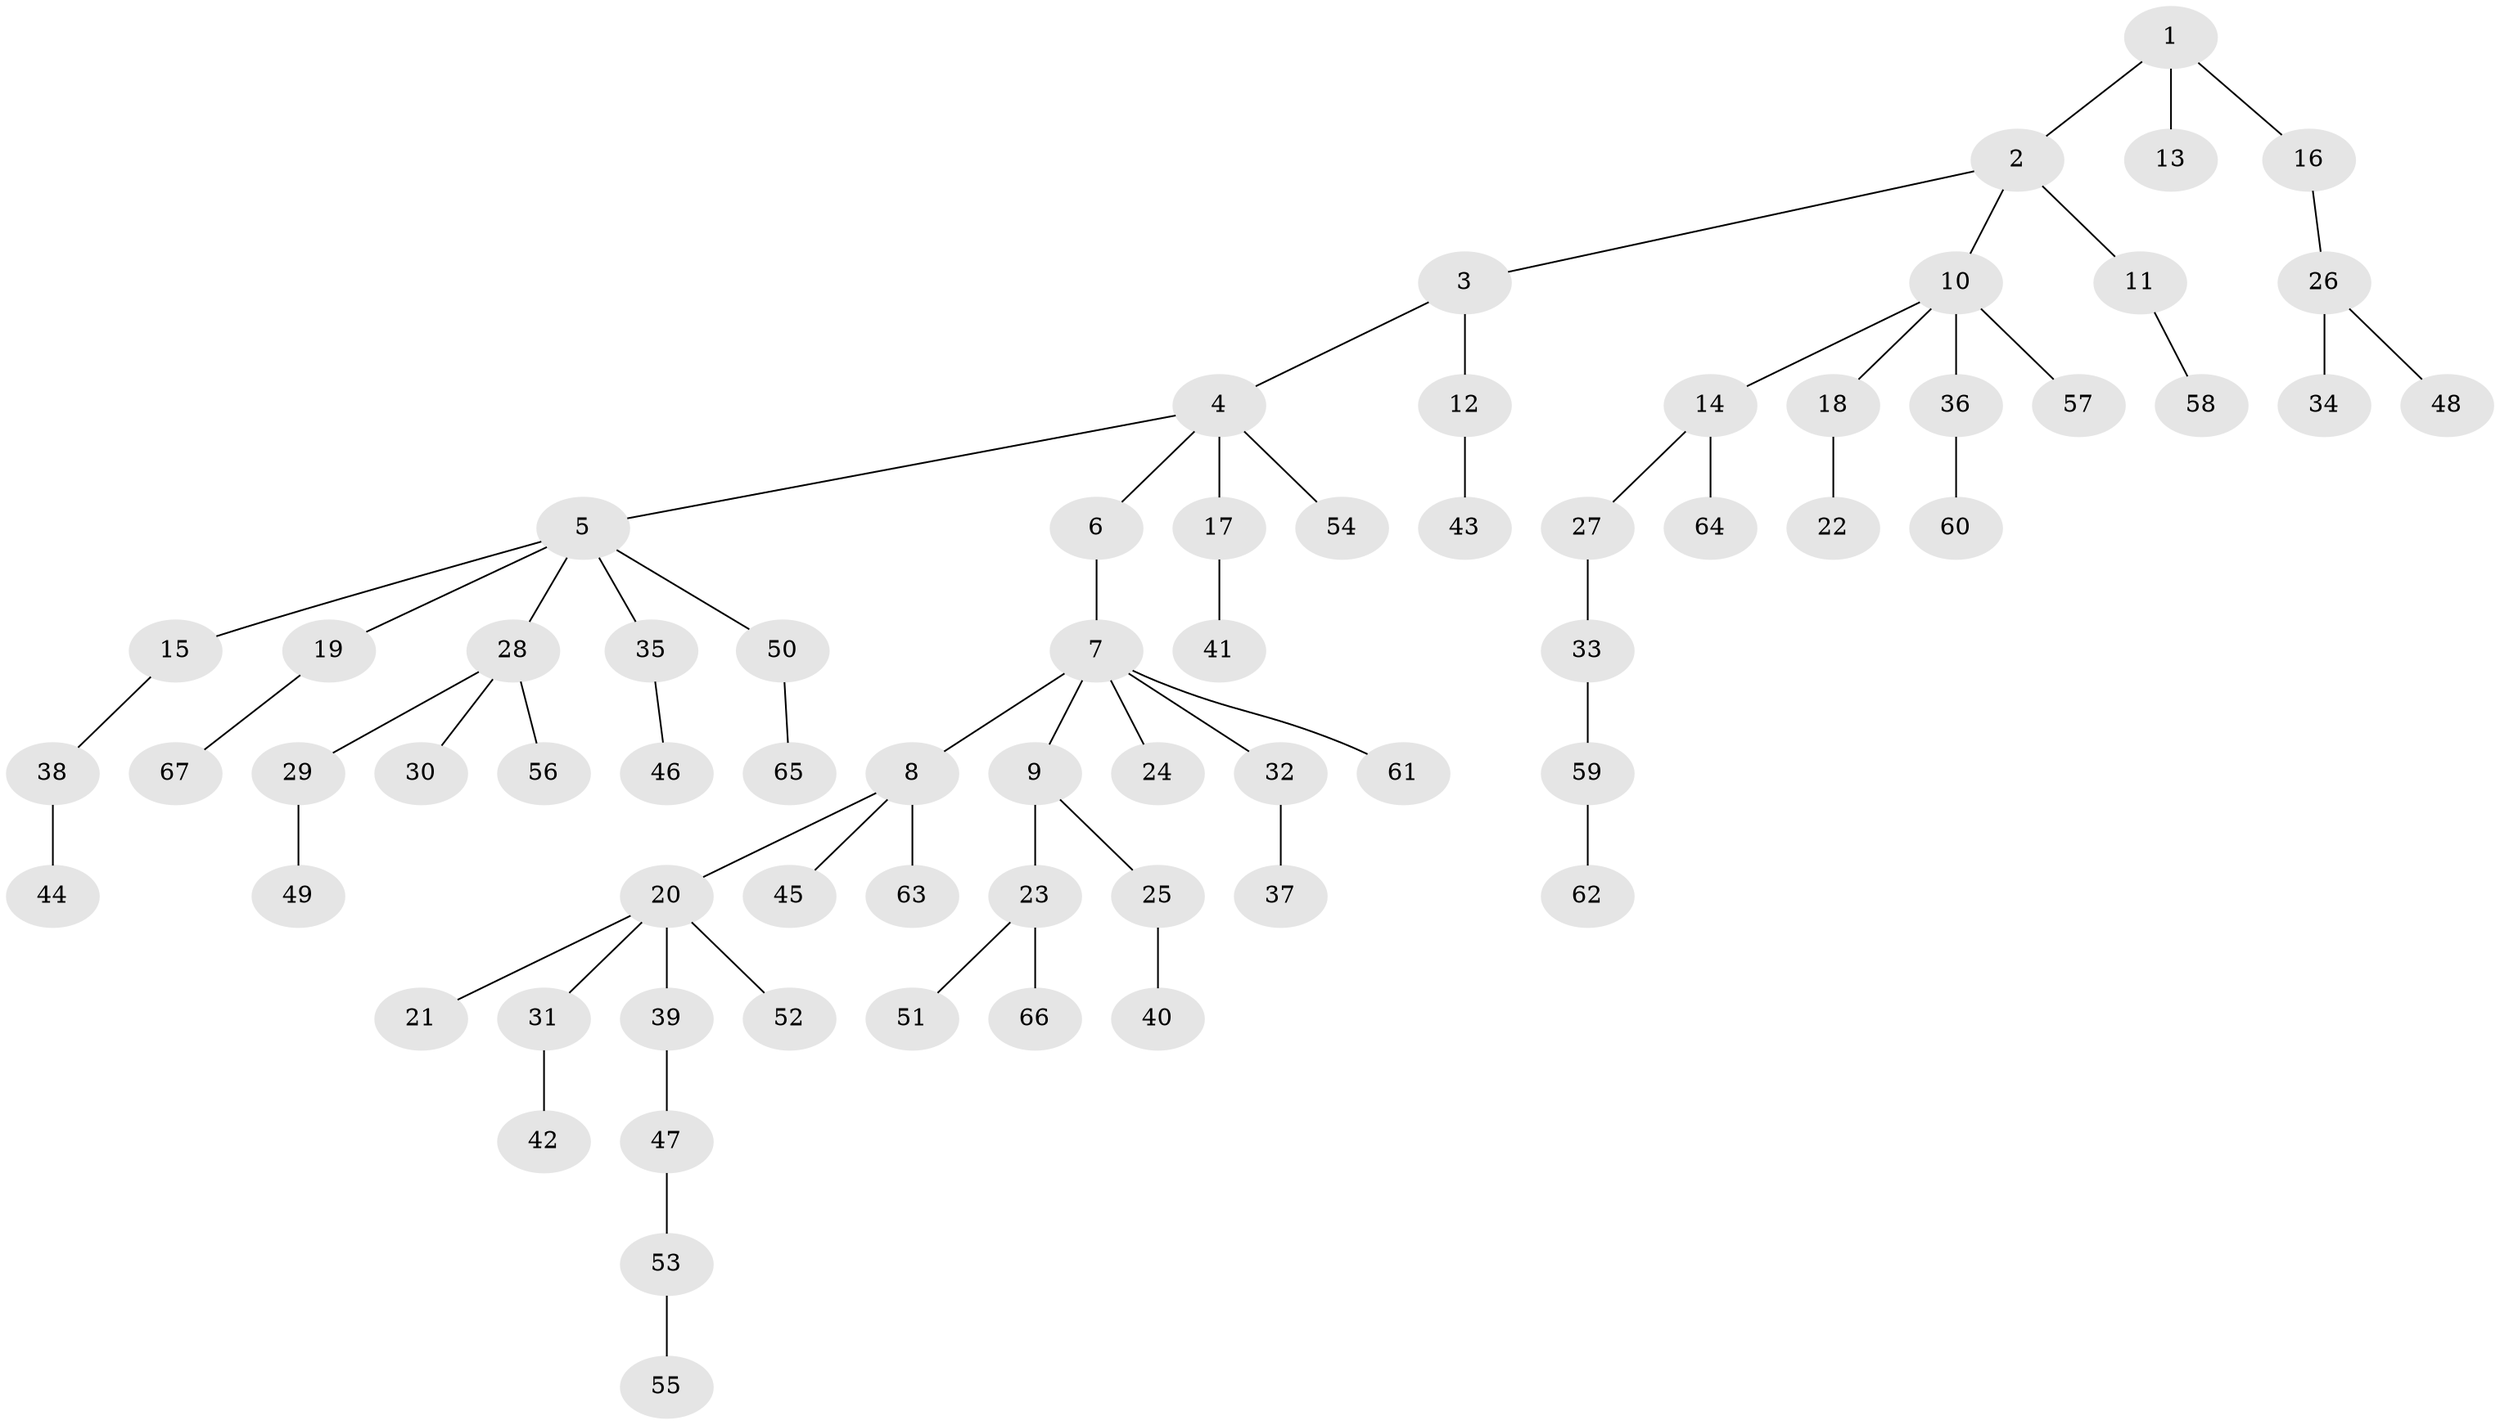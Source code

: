 // coarse degree distribution, {5: 0.058823529411764705, 2: 0.2647058823529412, 4: 0.08823529411764706, 3: 0.08823529411764706, 1: 0.5}
// Generated by graph-tools (version 1.1) at 2025/37/03/04/25 23:37:15]
// undirected, 67 vertices, 66 edges
graph export_dot {
  node [color=gray90,style=filled];
  1;
  2;
  3;
  4;
  5;
  6;
  7;
  8;
  9;
  10;
  11;
  12;
  13;
  14;
  15;
  16;
  17;
  18;
  19;
  20;
  21;
  22;
  23;
  24;
  25;
  26;
  27;
  28;
  29;
  30;
  31;
  32;
  33;
  34;
  35;
  36;
  37;
  38;
  39;
  40;
  41;
  42;
  43;
  44;
  45;
  46;
  47;
  48;
  49;
  50;
  51;
  52;
  53;
  54;
  55;
  56;
  57;
  58;
  59;
  60;
  61;
  62;
  63;
  64;
  65;
  66;
  67;
  1 -- 2;
  1 -- 13;
  1 -- 16;
  2 -- 3;
  2 -- 10;
  2 -- 11;
  3 -- 4;
  3 -- 12;
  4 -- 5;
  4 -- 6;
  4 -- 17;
  4 -- 54;
  5 -- 15;
  5 -- 19;
  5 -- 28;
  5 -- 35;
  5 -- 50;
  6 -- 7;
  7 -- 8;
  7 -- 9;
  7 -- 24;
  7 -- 32;
  7 -- 61;
  8 -- 20;
  8 -- 45;
  8 -- 63;
  9 -- 23;
  9 -- 25;
  10 -- 14;
  10 -- 18;
  10 -- 36;
  10 -- 57;
  11 -- 58;
  12 -- 43;
  14 -- 27;
  14 -- 64;
  15 -- 38;
  16 -- 26;
  17 -- 41;
  18 -- 22;
  19 -- 67;
  20 -- 21;
  20 -- 31;
  20 -- 39;
  20 -- 52;
  23 -- 51;
  23 -- 66;
  25 -- 40;
  26 -- 34;
  26 -- 48;
  27 -- 33;
  28 -- 29;
  28 -- 30;
  28 -- 56;
  29 -- 49;
  31 -- 42;
  32 -- 37;
  33 -- 59;
  35 -- 46;
  36 -- 60;
  38 -- 44;
  39 -- 47;
  47 -- 53;
  50 -- 65;
  53 -- 55;
  59 -- 62;
}
